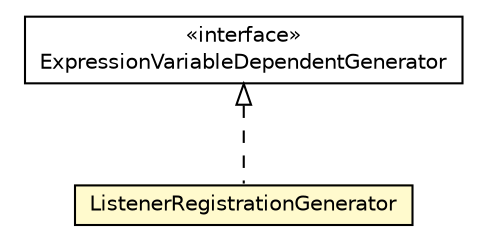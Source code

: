 #!/usr/local/bin/dot
#
# Class diagram 
# Generated by UMLGraph version 5.1 (http://www.umlgraph.org/)
#

digraph G {
	edge [fontname="Helvetica",fontsize=10,labelfontname="Helvetica",labelfontsize=10];
	node [fontname="Helvetica",fontsize=10,shape=plaintext];
	nodesep=0.25;
	ranksep=0.5;
	// org.androidtransfuse.gen.componentBuilder.ListenerRegistrationGenerator
	c86174 [label=<<table title="org.androidtransfuse.gen.componentBuilder.ListenerRegistrationGenerator" border="0" cellborder="1" cellspacing="0" cellpadding="2" port="p" bgcolor="lemonChiffon" href="./ListenerRegistrationGenerator.html">
		<tr><td><table border="0" cellspacing="0" cellpadding="1">
<tr><td align="center" balign="center"> ListenerRegistrationGenerator </td></tr>
		</table></td></tr>
		</table>>, fontname="Helvetica", fontcolor="black", fontsize=10.0];
	// org.androidtransfuse.gen.componentBuilder.ExpressionVariableDependentGenerator
	c86179 [label=<<table title="org.androidtransfuse.gen.componentBuilder.ExpressionVariableDependentGenerator" border="0" cellborder="1" cellspacing="0" cellpadding="2" port="p" href="./ExpressionVariableDependentGenerator.html">
		<tr><td><table border="0" cellspacing="0" cellpadding="1">
<tr><td align="center" balign="center"> &#171;interface&#187; </td></tr>
<tr><td align="center" balign="center"> ExpressionVariableDependentGenerator </td></tr>
		</table></td></tr>
		</table>>, fontname="Helvetica", fontcolor="black", fontsize=10.0];
	//org.androidtransfuse.gen.componentBuilder.ListenerRegistrationGenerator implements org.androidtransfuse.gen.componentBuilder.ExpressionVariableDependentGenerator
	c86179:p -> c86174:p [dir=back,arrowtail=empty,style=dashed];
}

